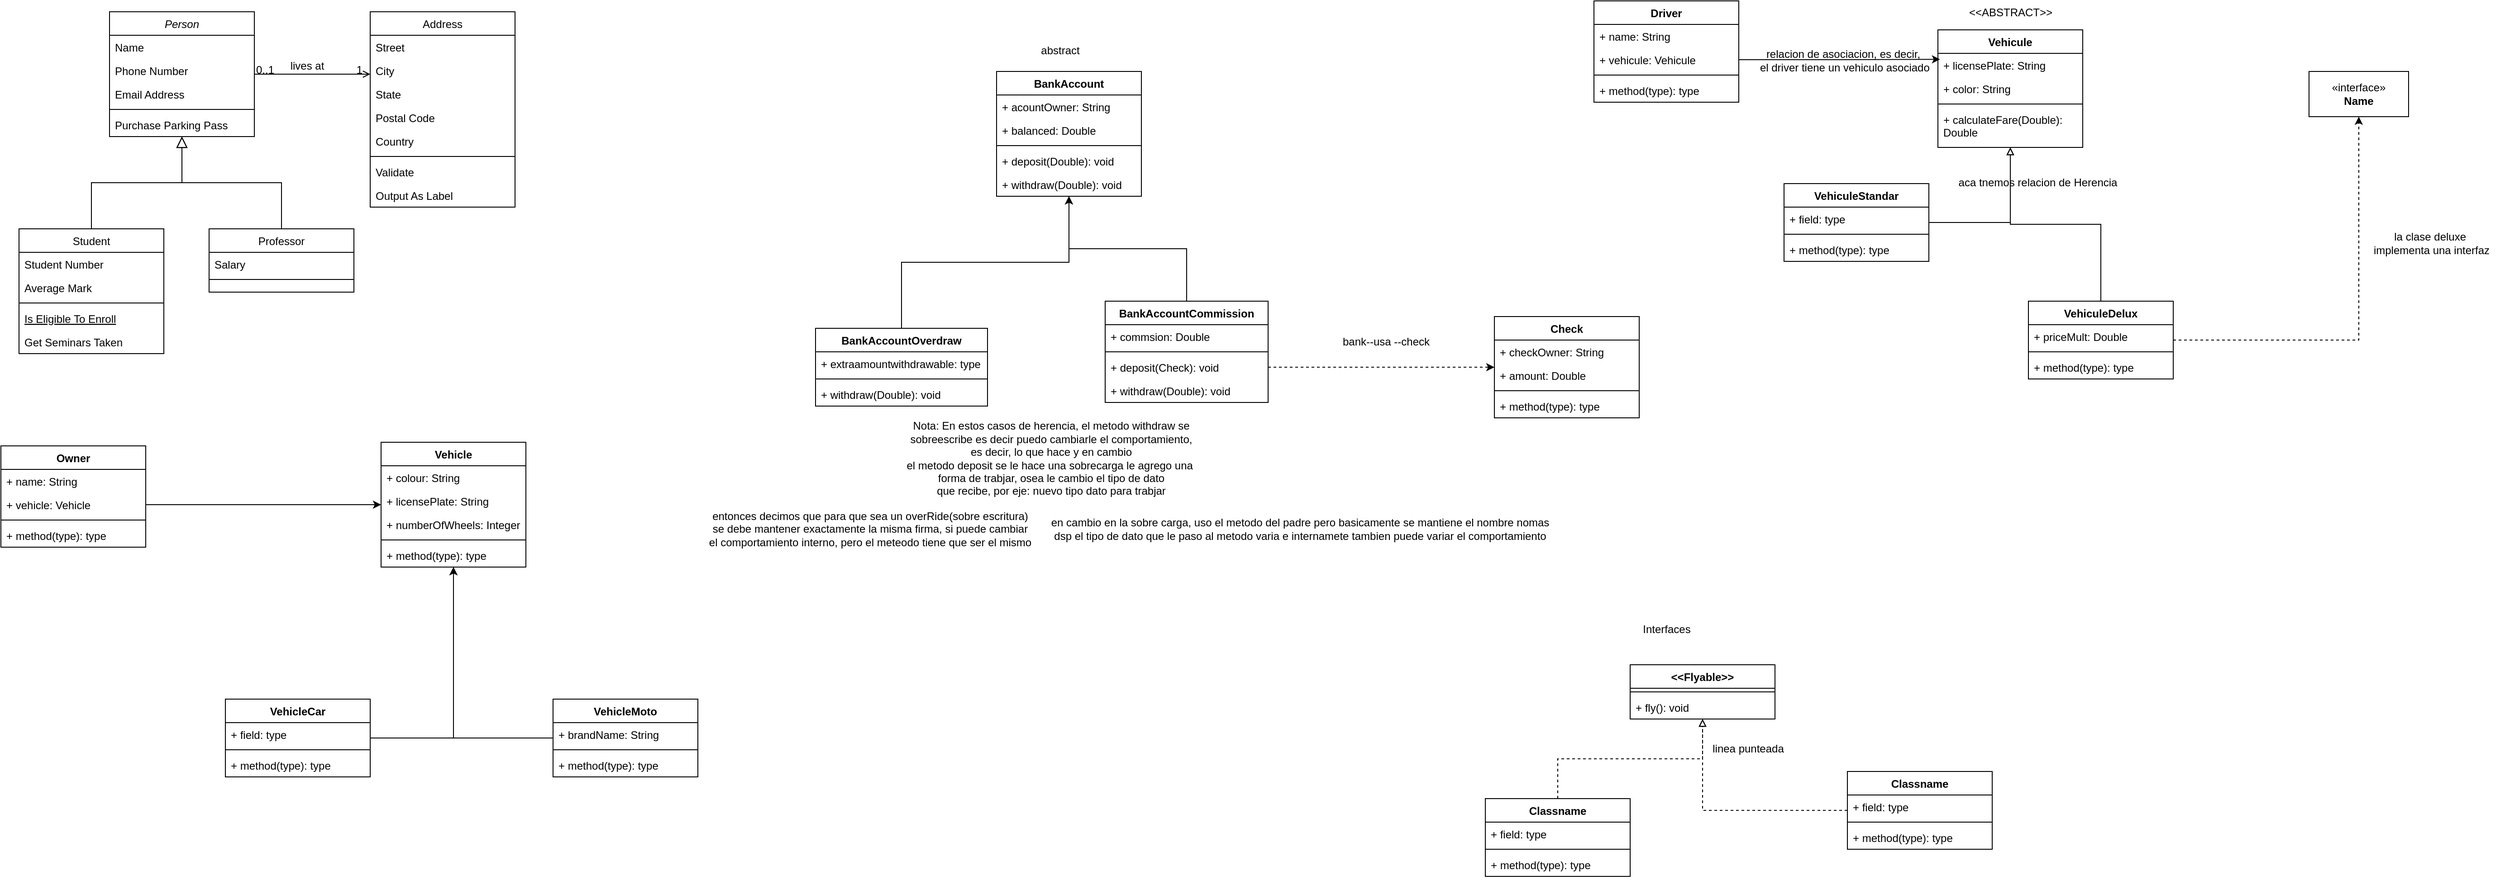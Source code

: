 <mxfile version="25.0.3">
  <diagram id="C5RBs43oDa-KdzZeNtuy" name="Page-1">
    <mxGraphModel dx="1050" dy="557" grid="1" gridSize="10" guides="1" tooltips="1" connect="1" arrows="1" fold="1" page="1" pageScale="1" pageWidth="827" pageHeight="1169" math="0" shadow="0">
      <root>
        <mxCell id="WIyWlLk6GJQsqaUBKTNV-0" />
        <mxCell id="WIyWlLk6GJQsqaUBKTNV-1" parent="WIyWlLk6GJQsqaUBKTNV-0" />
        <mxCell id="zkfFHV4jXpPFQw0GAbJ--0" value="Person" style="swimlane;fontStyle=2;align=center;verticalAlign=top;childLayout=stackLayout;horizontal=1;startSize=26;horizontalStack=0;resizeParent=1;resizeLast=0;collapsible=1;marginBottom=0;rounded=0;shadow=0;strokeWidth=1;" parent="WIyWlLk6GJQsqaUBKTNV-1" vertex="1">
          <mxGeometry x="220" y="120" width="160" height="138" as="geometry">
            <mxRectangle x="230" y="140" width="160" height="26" as="alternateBounds" />
          </mxGeometry>
        </mxCell>
        <mxCell id="zkfFHV4jXpPFQw0GAbJ--1" value="Name" style="text;align=left;verticalAlign=top;spacingLeft=4;spacingRight=4;overflow=hidden;rotatable=0;points=[[0,0.5],[1,0.5]];portConstraint=eastwest;" parent="zkfFHV4jXpPFQw0GAbJ--0" vertex="1">
          <mxGeometry y="26" width="160" height="26" as="geometry" />
        </mxCell>
        <mxCell id="zkfFHV4jXpPFQw0GAbJ--2" value="Phone Number" style="text;align=left;verticalAlign=top;spacingLeft=4;spacingRight=4;overflow=hidden;rotatable=0;points=[[0,0.5],[1,0.5]];portConstraint=eastwest;rounded=0;shadow=0;html=0;" parent="zkfFHV4jXpPFQw0GAbJ--0" vertex="1">
          <mxGeometry y="52" width="160" height="26" as="geometry" />
        </mxCell>
        <mxCell id="zkfFHV4jXpPFQw0GAbJ--3" value="Email Address" style="text;align=left;verticalAlign=top;spacingLeft=4;spacingRight=4;overflow=hidden;rotatable=0;points=[[0,0.5],[1,0.5]];portConstraint=eastwest;rounded=0;shadow=0;html=0;" parent="zkfFHV4jXpPFQw0GAbJ--0" vertex="1">
          <mxGeometry y="78" width="160" height="26" as="geometry" />
        </mxCell>
        <mxCell id="zkfFHV4jXpPFQw0GAbJ--4" value="" style="line;html=1;strokeWidth=1;align=left;verticalAlign=middle;spacingTop=-1;spacingLeft=3;spacingRight=3;rotatable=0;labelPosition=right;points=[];portConstraint=eastwest;" parent="zkfFHV4jXpPFQw0GAbJ--0" vertex="1">
          <mxGeometry y="104" width="160" height="8" as="geometry" />
        </mxCell>
        <mxCell id="zkfFHV4jXpPFQw0GAbJ--5" value="Purchase Parking Pass" style="text;align=left;verticalAlign=top;spacingLeft=4;spacingRight=4;overflow=hidden;rotatable=0;points=[[0,0.5],[1,0.5]];portConstraint=eastwest;" parent="zkfFHV4jXpPFQw0GAbJ--0" vertex="1">
          <mxGeometry y="112" width="160" height="26" as="geometry" />
        </mxCell>
        <mxCell id="zkfFHV4jXpPFQw0GAbJ--6" value="Student" style="swimlane;fontStyle=0;align=center;verticalAlign=top;childLayout=stackLayout;horizontal=1;startSize=26;horizontalStack=0;resizeParent=1;resizeLast=0;collapsible=1;marginBottom=0;rounded=0;shadow=0;strokeWidth=1;" parent="WIyWlLk6GJQsqaUBKTNV-1" vertex="1">
          <mxGeometry x="120" y="360" width="160" height="138" as="geometry">
            <mxRectangle x="130" y="380" width="160" height="26" as="alternateBounds" />
          </mxGeometry>
        </mxCell>
        <mxCell id="zkfFHV4jXpPFQw0GAbJ--7" value="Student Number" style="text;align=left;verticalAlign=top;spacingLeft=4;spacingRight=4;overflow=hidden;rotatable=0;points=[[0,0.5],[1,0.5]];portConstraint=eastwest;" parent="zkfFHV4jXpPFQw0GAbJ--6" vertex="1">
          <mxGeometry y="26" width="160" height="26" as="geometry" />
        </mxCell>
        <mxCell id="zkfFHV4jXpPFQw0GAbJ--8" value="Average Mark" style="text;align=left;verticalAlign=top;spacingLeft=4;spacingRight=4;overflow=hidden;rotatable=0;points=[[0,0.5],[1,0.5]];portConstraint=eastwest;rounded=0;shadow=0;html=0;" parent="zkfFHV4jXpPFQw0GAbJ--6" vertex="1">
          <mxGeometry y="52" width="160" height="26" as="geometry" />
        </mxCell>
        <mxCell id="zkfFHV4jXpPFQw0GAbJ--9" value="" style="line;html=1;strokeWidth=1;align=left;verticalAlign=middle;spacingTop=-1;spacingLeft=3;spacingRight=3;rotatable=0;labelPosition=right;points=[];portConstraint=eastwest;" parent="zkfFHV4jXpPFQw0GAbJ--6" vertex="1">
          <mxGeometry y="78" width="160" height="8" as="geometry" />
        </mxCell>
        <mxCell id="zkfFHV4jXpPFQw0GAbJ--10" value="Is Eligible To Enroll" style="text;align=left;verticalAlign=top;spacingLeft=4;spacingRight=4;overflow=hidden;rotatable=0;points=[[0,0.5],[1,0.5]];portConstraint=eastwest;fontStyle=4" parent="zkfFHV4jXpPFQw0GAbJ--6" vertex="1">
          <mxGeometry y="86" width="160" height="26" as="geometry" />
        </mxCell>
        <mxCell id="zkfFHV4jXpPFQw0GAbJ--11" value="Get Seminars Taken" style="text;align=left;verticalAlign=top;spacingLeft=4;spacingRight=4;overflow=hidden;rotatable=0;points=[[0,0.5],[1,0.5]];portConstraint=eastwest;" parent="zkfFHV4jXpPFQw0GAbJ--6" vertex="1">
          <mxGeometry y="112" width="160" height="26" as="geometry" />
        </mxCell>
        <mxCell id="zkfFHV4jXpPFQw0GAbJ--12" value="" style="endArrow=block;endSize=10;endFill=0;shadow=0;strokeWidth=1;rounded=0;curved=0;edgeStyle=elbowEdgeStyle;elbow=vertical;" parent="WIyWlLk6GJQsqaUBKTNV-1" source="zkfFHV4jXpPFQw0GAbJ--6" target="zkfFHV4jXpPFQw0GAbJ--0" edge="1">
          <mxGeometry width="160" relative="1" as="geometry">
            <mxPoint x="200" y="203" as="sourcePoint" />
            <mxPoint x="200" y="203" as="targetPoint" />
          </mxGeometry>
        </mxCell>
        <mxCell id="zkfFHV4jXpPFQw0GAbJ--13" value="Professor" style="swimlane;fontStyle=0;align=center;verticalAlign=top;childLayout=stackLayout;horizontal=1;startSize=26;horizontalStack=0;resizeParent=1;resizeLast=0;collapsible=1;marginBottom=0;rounded=0;shadow=0;strokeWidth=1;" parent="WIyWlLk6GJQsqaUBKTNV-1" vertex="1">
          <mxGeometry x="330" y="360" width="160" height="70" as="geometry">
            <mxRectangle x="340" y="380" width="170" height="26" as="alternateBounds" />
          </mxGeometry>
        </mxCell>
        <mxCell id="zkfFHV4jXpPFQw0GAbJ--14" value="Salary" style="text;align=left;verticalAlign=top;spacingLeft=4;spacingRight=4;overflow=hidden;rotatable=0;points=[[0,0.5],[1,0.5]];portConstraint=eastwest;" parent="zkfFHV4jXpPFQw0GAbJ--13" vertex="1">
          <mxGeometry y="26" width="160" height="26" as="geometry" />
        </mxCell>
        <mxCell id="zkfFHV4jXpPFQw0GAbJ--15" value="" style="line;html=1;strokeWidth=1;align=left;verticalAlign=middle;spacingTop=-1;spacingLeft=3;spacingRight=3;rotatable=0;labelPosition=right;points=[];portConstraint=eastwest;" parent="zkfFHV4jXpPFQw0GAbJ--13" vertex="1">
          <mxGeometry y="52" width="160" height="8" as="geometry" />
        </mxCell>
        <mxCell id="zkfFHV4jXpPFQw0GAbJ--16" value="" style="endArrow=block;endSize=10;endFill=0;shadow=0;strokeWidth=1;rounded=0;curved=0;edgeStyle=elbowEdgeStyle;elbow=vertical;" parent="WIyWlLk6GJQsqaUBKTNV-1" source="zkfFHV4jXpPFQw0GAbJ--13" target="zkfFHV4jXpPFQw0GAbJ--0" edge="1">
          <mxGeometry width="160" relative="1" as="geometry">
            <mxPoint x="210" y="373" as="sourcePoint" />
            <mxPoint x="310" y="271" as="targetPoint" />
          </mxGeometry>
        </mxCell>
        <mxCell id="zkfFHV4jXpPFQw0GAbJ--17" value="Address" style="swimlane;fontStyle=0;align=center;verticalAlign=top;childLayout=stackLayout;horizontal=1;startSize=26;horizontalStack=0;resizeParent=1;resizeLast=0;collapsible=1;marginBottom=0;rounded=0;shadow=0;strokeWidth=1;" parent="WIyWlLk6GJQsqaUBKTNV-1" vertex="1">
          <mxGeometry x="508" y="120" width="160" height="216" as="geometry">
            <mxRectangle x="550" y="140" width="160" height="26" as="alternateBounds" />
          </mxGeometry>
        </mxCell>
        <mxCell id="zkfFHV4jXpPFQw0GAbJ--18" value="Street" style="text;align=left;verticalAlign=top;spacingLeft=4;spacingRight=4;overflow=hidden;rotatable=0;points=[[0,0.5],[1,0.5]];portConstraint=eastwest;" parent="zkfFHV4jXpPFQw0GAbJ--17" vertex="1">
          <mxGeometry y="26" width="160" height="26" as="geometry" />
        </mxCell>
        <mxCell id="zkfFHV4jXpPFQw0GAbJ--19" value="City" style="text;align=left;verticalAlign=top;spacingLeft=4;spacingRight=4;overflow=hidden;rotatable=0;points=[[0,0.5],[1,0.5]];portConstraint=eastwest;rounded=0;shadow=0;html=0;" parent="zkfFHV4jXpPFQw0GAbJ--17" vertex="1">
          <mxGeometry y="52" width="160" height="26" as="geometry" />
        </mxCell>
        <mxCell id="zkfFHV4jXpPFQw0GAbJ--20" value="State" style="text;align=left;verticalAlign=top;spacingLeft=4;spacingRight=4;overflow=hidden;rotatable=0;points=[[0,0.5],[1,0.5]];portConstraint=eastwest;rounded=0;shadow=0;html=0;" parent="zkfFHV4jXpPFQw0GAbJ--17" vertex="1">
          <mxGeometry y="78" width="160" height="26" as="geometry" />
        </mxCell>
        <mxCell id="zkfFHV4jXpPFQw0GAbJ--21" value="Postal Code" style="text;align=left;verticalAlign=top;spacingLeft=4;spacingRight=4;overflow=hidden;rotatable=0;points=[[0,0.5],[1,0.5]];portConstraint=eastwest;rounded=0;shadow=0;html=0;" parent="zkfFHV4jXpPFQw0GAbJ--17" vertex="1">
          <mxGeometry y="104" width="160" height="26" as="geometry" />
        </mxCell>
        <mxCell id="zkfFHV4jXpPFQw0GAbJ--22" value="Country" style="text;align=left;verticalAlign=top;spacingLeft=4;spacingRight=4;overflow=hidden;rotatable=0;points=[[0,0.5],[1,0.5]];portConstraint=eastwest;rounded=0;shadow=0;html=0;" parent="zkfFHV4jXpPFQw0GAbJ--17" vertex="1">
          <mxGeometry y="130" width="160" height="26" as="geometry" />
        </mxCell>
        <mxCell id="zkfFHV4jXpPFQw0GAbJ--23" value="" style="line;html=1;strokeWidth=1;align=left;verticalAlign=middle;spacingTop=-1;spacingLeft=3;spacingRight=3;rotatable=0;labelPosition=right;points=[];portConstraint=eastwest;" parent="zkfFHV4jXpPFQw0GAbJ--17" vertex="1">
          <mxGeometry y="156" width="160" height="8" as="geometry" />
        </mxCell>
        <mxCell id="zkfFHV4jXpPFQw0GAbJ--24" value="Validate" style="text;align=left;verticalAlign=top;spacingLeft=4;spacingRight=4;overflow=hidden;rotatable=0;points=[[0,0.5],[1,0.5]];portConstraint=eastwest;" parent="zkfFHV4jXpPFQw0GAbJ--17" vertex="1">
          <mxGeometry y="164" width="160" height="26" as="geometry" />
        </mxCell>
        <mxCell id="zkfFHV4jXpPFQw0GAbJ--25" value="Output As Label" style="text;align=left;verticalAlign=top;spacingLeft=4;spacingRight=4;overflow=hidden;rotatable=0;points=[[0,0.5],[1,0.5]];portConstraint=eastwest;" parent="zkfFHV4jXpPFQw0GAbJ--17" vertex="1">
          <mxGeometry y="190" width="160" height="26" as="geometry" />
        </mxCell>
        <mxCell id="zkfFHV4jXpPFQw0GAbJ--26" value="" style="endArrow=open;shadow=0;strokeWidth=1;rounded=0;curved=0;endFill=1;edgeStyle=elbowEdgeStyle;elbow=vertical;" parent="WIyWlLk6GJQsqaUBKTNV-1" source="zkfFHV4jXpPFQw0GAbJ--0" target="zkfFHV4jXpPFQw0GAbJ--17" edge="1">
          <mxGeometry x="0.5" y="41" relative="1" as="geometry">
            <mxPoint x="380" y="192" as="sourcePoint" />
            <mxPoint x="540" y="192" as="targetPoint" />
            <mxPoint x="-40" y="32" as="offset" />
          </mxGeometry>
        </mxCell>
        <mxCell id="zkfFHV4jXpPFQw0GAbJ--27" value="0..1" style="resizable=0;align=left;verticalAlign=bottom;labelBackgroundColor=none;fontSize=12;" parent="zkfFHV4jXpPFQw0GAbJ--26" connectable="0" vertex="1">
          <mxGeometry x="-1" relative="1" as="geometry">
            <mxPoint y="4" as="offset" />
          </mxGeometry>
        </mxCell>
        <mxCell id="zkfFHV4jXpPFQw0GAbJ--28" value="1" style="resizable=0;align=right;verticalAlign=bottom;labelBackgroundColor=none;fontSize=12;" parent="zkfFHV4jXpPFQw0GAbJ--26" connectable="0" vertex="1">
          <mxGeometry x="1" relative="1" as="geometry">
            <mxPoint x="-7" y="4" as="offset" />
          </mxGeometry>
        </mxCell>
        <mxCell id="zkfFHV4jXpPFQw0GAbJ--29" value="lives at" style="text;html=1;resizable=0;points=[];;align=center;verticalAlign=middle;labelBackgroundColor=none;rounded=0;shadow=0;strokeWidth=1;fontSize=12;" parent="zkfFHV4jXpPFQw0GAbJ--26" vertex="1" connectable="0">
          <mxGeometry x="0.5" y="49" relative="1" as="geometry">
            <mxPoint x="-38" y="40" as="offset" />
          </mxGeometry>
        </mxCell>
        <mxCell id="7cN1NMsaRf9nxJrDziLJ-0" value="Owner" style="swimlane;fontStyle=1;align=center;verticalAlign=top;childLayout=stackLayout;horizontal=1;startSize=26;horizontalStack=0;resizeParent=1;resizeParentMax=0;resizeLast=0;collapsible=1;marginBottom=0;whiteSpace=wrap;html=1;" vertex="1" parent="WIyWlLk6GJQsqaUBKTNV-1">
          <mxGeometry x="100" y="600" width="160" height="112" as="geometry" />
        </mxCell>
        <mxCell id="7cN1NMsaRf9nxJrDziLJ-11" value="+ name: String" style="text;strokeColor=none;fillColor=none;align=left;verticalAlign=top;spacingLeft=4;spacingRight=4;overflow=hidden;rotatable=0;points=[[0,0.5],[1,0.5]];portConstraint=eastwest;whiteSpace=wrap;html=1;" vertex="1" parent="7cN1NMsaRf9nxJrDziLJ-0">
          <mxGeometry y="26" width="160" height="26" as="geometry" />
        </mxCell>
        <mxCell id="7cN1NMsaRf9nxJrDziLJ-1" value="+ vehicle: Vehicle" style="text;strokeColor=none;fillColor=none;align=left;verticalAlign=top;spacingLeft=4;spacingRight=4;overflow=hidden;rotatable=0;points=[[0,0.5],[1,0.5]];portConstraint=eastwest;whiteSpace=wrap;html=1;" vertex="1" parent="7cN1NMsaRf9nxJrDziLJ-0">
          <mxGeometry y="52" width="160" height="26" as="geometry" />
        </mxCell>
        <mxCell id="7cN1NMsaRf9nxJrDziLJ-2" value="" style="line;strokeWidth=1;fillColor=none;align=left;verticalAlign=middle;spacingTop=-1;spacingLeft=3;spacingRight=3;rotatable=0;labelPosition=right;points=[];portConstraint=eastwest;strokeColor=inherit;" vertex="1" parent="7cN1NMsaRf9nxJrDziLJ-0">
          <mxGeometry y="78" width="160" height="8" as="geometry" />
        </mxCell>
        <mxCell id="7cN1NMsaRf9nxJrDziLJ-3" value="+ method(type): type" style="text;strokeColor=none;fillColor=none;align=left;verticalAlign=top;spacingLeft=4;spacingRight=4;overflow=hidden;rotatable=0;points=[[0,0.5],[1,0.5]];portConstraint=eastwest;whiteSpace=wrap;html=1;" vertex="1" parent="7cN1NMsaRf9nxJrDziLJ-0">
          <mxGeometry y="86" width="160" height="26" as="geometry" />
        </mxCell>
        <mxCell id="7cN1NMsaRf9nxJrDziLJ-4" value="Vehicle" style="swimlane;fontStyle=1;align=center;verticalAlign=top;childLayout=stackLayout;horizontal=1;startSize=26;horizontalStack=0;resizeParent=1;resizeParentMax=0;resizeLast=0;collapsible=1;marginBottom=0;whiteSpace=wrap;html=1;" vertex="1" parent="WIyWlLk6GJQsqaUBKTNV-1">
          <mxGeometry x="520" y="596" width="160" height="138" as="geometry" />
        </mxCell>
        <mxCell id="7cN1NMsaRf9nxJrDziLJ-5" value="+ colour: String" style="text;strokeColor=none;fillColor=none;align=left;verticalAlign=top;spacingLeft=4;spacingRight=4;overflow=hidden;rotatable=0;points=[[0,0.5],[1,0.5]];portConstraint=eastwest;whiteSpace=wrap;html=1;" vertex="1" parent="7cN1NMsaRf9nxJrDziLJ-4">
          <mxGeometry y="26" width="160" height="26" as="geometry" />
        </mxCell>
        <mxCell id="7cN1NMsaRf9nxJrDziLJ-8" value="+ licensePlate: String" style="text;strokeColor=none;fillColor=none;align=left;verticalAlign=top;spacingLeft=4;spacingRight=4;overflow=hidden;rotatable=0;points=[[0,0.5],[1,0.5]];portConstraint=eastwest;whiteSpace=wrap;html=1;" vertex="1" parent="7cN1NMsaRf9nxJrDziLJ-4">
          <mxGeometry y="52" width="160" height="26" as="geometry" />
        </mxCell>
        <mxCell id="7cN1NMsaRf9nxJrDziLJ-9" value="+ numberOfWheels: Integer" style="text;strokeColor=none;fillColor=none;align=left;verticalAlign=top;spacingLeft=4;spacingRight=4;overflow=hidden;rotatable=0;points=[[0,0.5],[1,0.5]];portConstraint=eastwest;whiteSpace=wrap;html=1;" vertex="1" parent="7cN1NMsaRf9nxJrDziLJ-4">
          <mxGeometry y="78" width="160" height="26" as="geometry" />
        </mxCell>
        <mxCell id="7cN1NMsaRf9nxJrDziLJ-6" value="" style="line;strokeWidth=1;fillColor=none;align=left;verticalAlign=middle;spacingTop=-1;spacingLeft=3;spacingRight=3;rotatable=0;labelPosition=right;points=[];portConstraint=eastwest;strokeColor=inherit;" vertex="1" parent="7cN1NMsaRf9nxJrDziLJ-4">
          <mxGeometry y="104" width="160" height="8" as="geometry" />
        </mxCell>
        <mxCell id="7cN1NMsaRf9nxJrDziLJ-7" value="+ method(type): type" style="text;strokeColor=none;fillColor=none;align=left;verticalAlign=top;spacingLeft=4;spacingRight=4;overflow=hidden;rotatable=0;points=[[0,0.5],[1,0.5]];portConstraint=eastwest;whiteSpace=wrap;html=1;" vertex="1" parent="7cN1NMsaRf9nxJrDziLJ-4">
          <mxGeometry y="112" width="160" height="26" as="geometry" />
        </mxCell>
        <mxCell id="7cN1NMsaRf9nxJrDziLJ-10" style="edgeStyle=orthogonalEdgeStyle;rounded=0;orthogonalLoop=1;jettySize=auto;html=1;" edge="1" parent="WIyWlLk6GJQsqaUBKTNV-1" source="7cN1NMsaRf9nxJrDziLJ-1" target="7cN1NMsaRf9nxJrDziLJ-4">
          <mxGeometry relative="1" as="geometry" />
        </mxCell>
        <mxCell id="7cN1NMsaRf9nxJrDziLJ-20" style="edgeStyle=orthogonalEdgeStyle;rounded=0;orthogonalLoop=1;jettySize=auto;html=1;" edge="1" parent="WIyWlLk6GJQsqaUBKTNV-1" source="7cN1NMsaRf9nxJrDziLJ-12" target="7cN1NMsaRf9nxJrDziLJ-4">
          <mxGeometry relative="1" as="geometry" />
        </mxCell>
        <mxCell id="7cN1NMsaRf9nxJrDziLJ-12" value="VehicleCar" style="swimlane;fontStyle=1;align=center;verticalAlign=top;childLayout=stackLayout;horizontal=1;startSize=26;horizontalStack=0;resizeParent=1;resizeParentMax=0;resizeLast=0;collapsible=1;marginBottom=0;whiteSpace=wrap;html=1;" vertex="1" parent="WIyWlLk6GJQsqaUBKTNV-1">
          <mxGeometry x="348" y="880" width="160" height="86" as="geometry" />
        </mxCell>
        <mxCell id="7cN1NMsaRf9nxJrDziLJ-13" value="+ field: type" style="text;strokeColor=none;fillColor=none;align=left;verticalAlign=top;spacingLeft=4;spacingRight=4;overflow=hidden;rotatable=0;points=[[0,0.5],[1,0.5]];portConstraint=eastwest;whiteSpace=wrap;html=1;" vertex="1" parent="7cN1NMsaRf9nxJrDziLJ-12">
          <mxGeometry y="26" width="160" height="26" as="geometry" />
        </mxCell>
        <mxCell id="7cN1NMsaRf9nxJrDziLJ-14" value="" style="line;strokeWidth=1;fillColor=none;align=left;verticalAlign=middle;spacingTop=-1;spacingLeft=3;spacingRight=3;rotatable=0;labelPosition=right;points=[];portConstraint=eastwest;strokeColor=inherit;" vertex="1" parent="7cN1NMsaRf9nxJrDziLJ-12">
          <mxGeometry y="52" width="160" height="8" as="geometry" />
        </mxCell>
        <mxCell id="7cN1NMsaRf9nxJrDziLJ-15" value="+ method(type): type" style="text;strokeColor=none;fillColor=none;align=left;verticalAlign=top;spacingLeft=4;spacingRight=4;overflow=hidden;rotatable=0;points=[[0,0.5],[1,0.5]];portConstraint=eastwest;whiteSpace=wrap;html=1;" vertex="1" parent="7cN1NMsaRf9nxJrDziLJ-12">
          <mxGeometry y="60" width="160" height="26" as="geometry" />
        </mxCell>
        <mxCell id="7cN1NMsaRf9nxJrDziLJ-22" style="edgeStyle=orthogonalEdgeStyle;rounded=0;orthogonalLoop=1;jettySize=auto;html=1;" edge="1" parent="WIyWlLk6GJQsqaUBKTNV-1" source="7cN1NMsaRf9nxJrDziLJ-16" target="7cN1NMsaRf9nxJrDziLJ-4">
          <mxGeometry relative="1" as="geometry" />
        </mxCell>
        <mxCell id="7cN1NMsaRf9nxJrDziLJ-16" value="VehicleMoto" style="swimlane;fontStyle=1;align=center;verticalAlign=top;childLayout=stackLayout;horizontal=1;startSize=26;horizontalStack=0;resizeParent=1;resizeParentMax=0;resizeLast=0;collapsible=1;marginBottom=0;whiteSpace=wrap;html=1;" vertex="1" parent="WIyWlLk6GJQsqaUBKTNV-1">
          <mxGeometry x="710" y="880" width="160" height="86" as="geometry" />
        </mxCell>
        <mxCell id="7cN1NMsaRf9nxJrDziLJ-17" value="+ brandName: String" style="text;strokeColor=none;fillColor=none;align=left;verticalAlign=top;spacingLeft=4;spacingRight=4;overflow=hidden;rotatable=0;points=[[0,0.5],[1,0.5]];portConstraint=eastwest;whiteSpace=wrap;html=1;" vertex="1" parent="7cN1NMsaRf9nxJrDziLJ-16">
          <mxGeometry y="26" width="160" height="26" as="geometry" />
        </mxCell>
        <mxCell id="7cN1NMsaRf9nxJrDziLJ-18" value="" style="line;strokeWidth=1;fillColor=none;align=left;verticalAlign=middle;spacingTop=-1;spacingLeft=3;spacingRight=3;rotatable=0;labelPosition=right;points=[];portConstraint=eastwest;strokeColor=inherit;" vertex="1" parent="7cN1NMsaRf9nxJrDziLJ-16">
          <mxGeometry y="52" width="160" height="8" as="geometry" />
        </mxCell>
        <mxCell id="7cN1NMsaRf9nxJrDziLJ-19" value="+ method(type): type" style="text;strokeColor=none;fillColor=none;align=left;verticalAlign=top;spacingLeft=4;spacingRight=4;overflow=hidden;rotatable=0;points=[[0,0.5],[1,0.5]];portConstraint=eastwest;whiteSpace=wrap;html=1;" vertex="1" parent="7cN1NMsaRf9nxJrDziLJ-16">
          <mxGeometry y="60" width="160" height="26" as="geometry" />
        </mxCell>
        <mxCell id="7cN1NMsaRf9nxJrDziLJ-35" value="BankAccount" style="swimlane;fontStyle=1;align=center;verticalAlign=top;childLayout=stackLayout;horizontal=1;startSize=26;horizontalStack=0;resizeParent=1;resizeParentMax=0;resizeLast=0;collapsible=1;marginBottom=0;whiteSpace=wrap;html=1;" vertex="1" parent="WIyWlLk6GJQsqaUBKTNV-1">
          <mxGeometry x="1200" y="186" width="160" height="138" as="geometry" />
        </mxCell>
        <mxCell id="7cN1NMsaRf9nxJrDziLJ-36" value="+ acountOwner: String" style="text;strokeColor=none;fillColor=none;align=left;verticalAlign=top;spacingLeft=4;spacingRight=4;overflow=hidden;rotatable=0;points=[[0,0.5],[1,0.5]];portConstraint=eastwest;whiteSpace=wrap;html=1;" vertex="1" parent="7cN1NMsaRf9nxJrDziLJ-35">
          <mxGeometry y="26" width="160" height="26" as="geometry" />
        </mxCell>
        <mxCell id="7cN1NMsaRf9nxJrDziLJ-51" value="+ balanced: Double" style="text;strokeColor=none;fillColor=none;align=left;verticalAlign=top;spacingLeft=4;spacingRight=4;overflow=hidden;rotatable=0;points=[[0,0.5],[1,0.5]];portConstraint=eastwest;whiteSpace=wrap;html=1;" vertex="1" parent="7cN1NMsaRf9nxJrDziLJ-35">
          <mxGeometry y="52" width="160" height="26" as="geometry" />
        </mxCell>
        <mxCell id="7cN1NMsaRf9nxJrDziLJ-37" value="" style="line;strokeWidth=1;fillColor=none;align=left;verticalAlign=middle;spacingTop=-1;spacingLeft=3;spacingRight=3;rotatable=0;labelPosition=right;points=[];portConstraint=eastwest;strokeColor=inherit;" vertex="1" parent="7cN1NMsaRf9nxJrDziLJ-35">
          <mxGeometry y="78" width="160" height="8" as="geometry" />
        </mxCell>
        <mxCell id="7cN1NMsaRf9nxJrDziLJ-38" value="+ deposit(Double): void" style="text;strokeColor=none;fillColor=none;align=left;verticalAlign=top;spacingLeft=4;spacingRight=4;overflow=hidden;rotatable=0;points=[[0,0.5],[1,0.5]];portConstraint=eastwest;whiteSpace=wrap;html=1;" vertex="1" parent="7cN1NMsaRf9nxJrDziLJ-35">
          <mxGeometry y="86" width="160" height="26" as="geometry" />
        </mxCell>
        <mxCell id="7cN1NMsaRf9nxJrDziLJ-52" value="+ withdraw(Double): void" style="text;strokeColor=none;fillColor=none;align=left;verticalAlign=top;spacingLeft=4;spacingRight=4;overflow=hidden;rotatable=0;points=[[0,0.5],[1,0.5]];portConstraint=eastwest;whiteSpace=wrap;html=1;" vertex="1" parent="7cN1NMsaRf9nxJrDziLJ-35">
          <mxGeometry y="112" width="160" height="26" as="geometry" />
        </mxCell>
        <mxCell id="7cN1NMsaRf9nxJrDziLJ-55" style="edgeStyle=orthogonalEdgeStyle;rounded=0;orthogonalLoop=1;jettySize=auto;html=1;exitX=0.5;exitY=0;exitDx=0;exitDy=0;" edge="1" parent="WIyWlLk6GJQsqaUBKTNV-1" source="7cN1NMsaRf9nxJrDziLJ-39" target="7cN1NMsaRf9nxJrDziLJ-35">
          <mxGeometry relative="1" as="geometry" />
        </mxCell>
        <mxCell id="7cN1NMsaRf9nxJrDziLJ-39" value="BankAccountOverdraw" style="swimlane;fontStyle=1;align=center;verticalAlign=top;childLayout=stackLayout;horizontal=1;startSize=26;horizontalStack=0;resizeParent=1;resizeParentMax=0;resizeLast=0;collapsible=1;marginBottom=0;whiteSpace=wrap;html=1;" vertex="1" parent="WIyWlLk6GJQsqaUBKTNV-1">
          <mxGeometry x="1000" y="470" width="190" height="86" as="geometry" />
        </mxCell>
        <mxCell id="7cN1NMsaRf9nxJrDziLJ-40" value="+ extraamountwithdrawable: type" style="text;strokeColor=none;fillColor=none;align=left;verticalAlign=top;spacingLeft=4;spacingRight=4;overflow=hidden;rotatable=0;points=[[0,0.5],[1,0.5]];portConstraint=eastwest;whiteSpace=wrap;html=1;" vertex="1" parent="7cN1NMsaRf9nxJrDziLJ-39">
          <mxGeometry y="26" width="190" height="26" as="geometry" />
        </mxCell>
        <mxCell id="7cN1NMsaRf9nxJrDziLJ-41" value="" style="line;strokeWidth=1;fillColor=none;align=left;verticalAlign=middle;spacingTop=-1;spacingLeft=3;spacingRight=3;rotatable=0;labelPosition=right;points=[];portConstraint=eastwest;strokeColor=inherit;" vertex="1" parent="7cN1NMsaRf9nxJrDziLJ-39">
          <mxGeometry y="52" width="190" height="8" as="geometry" />
        </mxCell>
        <mxCell id="7cN1NMsaRf9nxJrDziLJ-42" value="+ withdraw(Double): void" style="text;strokeColor=none;fillColor=none;align=left;verticalAlign=top;spacingLeft=4;spacingRight=4;overflow=hidden;rotatable=0;points=[[0,0.5],[1,0.5]];portConstraint=eastwest;whiteSpace=wrap;html=1;" vertex="1" parent="7cN1NMsaRf9nxJrDziLJ-39">
          <mxGeometry y="60" width="190" height="26" as="geometry" />
        </mxCell>
        <mxCell id="7cN1NMsaRf9nxJrDziLJ-56" style="edgeStyle=orthogonalEdgeStyle;rounded=0;orthogonalLoop=1;jettySize=auto;html=1;" edge="1" parent="WIyWlLk6GJQsqaUBKTNV-1" source="7cN1NMsaRf9nxJrDziLJ-43" target="7cN1NMsaRf9nxJrDziLJ-35">
          <mxGeometry relative="1" as="geometry" />
        </mxCell>
        <mxCell id="7cN1NMsaRf9nxJrDziLJ-43" value="BankAccountCommission" style="swimlane;fontStyle=1;align=center;verticalAlign=top;childLayout=stackLayout;horizontal=1;startSize=26;horizontalStack=0;resizeParent=1;resizeParentMax=0;resizeLast=0;collapsible=1;marginBottom=0;whiteSpace=wrap;html=1;" vertex="1" parent="WIyWlLk6GJQsqaUBKTNV-1">
          <mxGeometry x="1320" y="440" width="180" height="112" as="geometry" />
        </mxCell>
        <mxCell id="7cN1NMsaRf9nxJrDziLJ-44" value="+ commsion: Double" style="text;strokeColor=none;fillColor=none;align=left;verticalAlign=top;spacingLeft=4;spacingRight=4;overflow=hidden;rotatable=0;points=[[0,0.5],[1,0.5]];portConstraint=eastwest;whiteSpace=wrap;html=1;" vertex="1" parent="7cN1NMsaRf9nxJrDziLJ-43">
          <mxGeometry y="26" width="180" height="26" as="geometry" />
        </mxCell>
        <mxCell id="7cN1NMsaRf9nxJrDziLJ-45" value="" style="line;strokeWidth=1;fillColor=none;align=left;verticalAlign=middle;spacingTop=-1;spacingLeft=3;spacingRight=3;rotatable=0;labelPosition=right;points=[];portConstraint=eastwest;strokeColor=inherit;" vertex="1" parent="7cN1NMsaRf9nxJrDziLJ-43">
          <mxGeometry y="52" width="180" height="8" as="geometry" />
        </mxCell>
        <mxCell id="7cN1NMsaRf9nxJrDziLJ-46" value="+ deposit(Check): void" style="text;strokeColor=none;fillColor=none;align=left;verticalAlign=top;spacingLeft=4;spacingRight=4;overflow=hidden;rotatable=0;points=[[0,0.5],[1,0.5]];portConstraint=eastwest;whiteSpace=wrap;html=1;" vertex="1" parent="7cN1NMsaRf9nxJrDziLJ-43">
          <mxGeometry y="60" width="180" height="26" as="geometry" />
        </mxCell>
        <mxCell id="7cN1NMsaRf9nxJrDziLJ-53" value="+ withdraw(Double): void" style="text;strokeColor=none;fillColor=none;align=left;verticalAlign=top;spacingLeft=4;spacingRight=4;overflow=hidden;rotatable=0;points=[[0,0.5],[1,0.5]];portConstraint=eastwest;whiteSpace=wrap;html=1;" vertex="1" parent="7cN1NMsaRf9nxJrDziLJ-43">
          <mxGeometry y="86" width="180" height="26" as="geometry" />
        </mxCell>
        <mxCell id="7cN1NMsaRf9nxJrDziLJ-47" value="Check" style="swimlane;fontStyle=1;align=center;verticalAlign=top;childLayout=stackLayout;horizontal=1;startSize=26;horizontalStack=0;resizeParent=1;resizeParentMax=0;resizeLast=0;collapsible=1;marginBottom=0;whiteSpace=wrap;html=1;" vertex="1" parent="WIyWlLk6GJQsqaUBKTNV-1">
          <mxGeometry x="1750" y="457" width="160" height="112" as="geometry" />
        </mxCell>
        <mxCell id="7cN1NMsaRf9nxJrDziLJ-48" value="+ checkOwner: String" style="text;strokeColor=none;fillColor=none;align=left;verticalAlign=top;spacingLeft=4;spacingRight=4;overflow=hidden;rotatable=0;points=[[0,0.5],[1,0.5]];portConstraint=eastwest;whiteSpace=wrap;html=1;" vertex="1" parent="7cN1NMsaRf9nxJrDziLJ-47">
          <mxGeometry y="26" width="160" height="26" as="geometry" />
        </mxCell>
        <mxCell id="7cN1NMsaRf9nxJrDziLJ-54" value="+ amount: Double" style="text;strokeColor=none;fillColor=none;align=left;verticalAlign=top;spacingLeft=4;spacingRight=4;overflow=hidden;rotatable=0;points=[[0,0.5],[1,0.5]];portConstraint=eastwest;whiteSpace=wrap;html=1;" vertex="1" parent="7cN1NMsaRf9nxJrDziLJ-47">
          <mxGeometry y="52" width="160" height="26" as="geometry" />
        </mxCell>
        <mxCell id="7cN1NMsaRf9nxJrDziLJ-49" value="" style="line;strokeWidth=1;fillColor=none;align=left;verticalAlign=middle;spacingTop=-1;spacingLeft=3;spacingRight=3;rotatable=0;labelPosition=right;points=[];portConstraint=eastwest;strokeColor=inherit;" vertex="1" parent="7cN1NMsaRf9nxJrDziLJ-47">
          <mxGeometry y="78" width="160" height="8" as="geometry" />
        </mxCell>
        <mxCell id="7cN1NMsaRf9nxJrDziLJ-50" value="+ method(type): type" style="text;strokeColor=none;fillColor=none;align=left;verticalAlign=top;spacingLeft=4;spacingRight=4;overflow=hidden;rotatable=0;points=[[0,0.5],[1,0.5]];portConstraint=eastwest;whiteSpace=wrap;html=1;" vertex="1" parent="7cN1NMsaRf9nxJrDziLJ-47">
          <mxGeometry y="86" width="160" height="26" as="geometry" />
        </mxCell>
        <mxCell id="7cN1NMsaRf9nxJrDziLJ-57" style="edgeStyle=orthogonalEdgeStyle;rounded=0;orthogonalLoop=1;jettySize=auto;html=1;exitX=1;exitY=0.5;exitDx=0;exitDy=0;dashed=1;" edge="1" parent="WIyWlLk6GJQsqaUBKTNV-1" source="7cN1NMsaRf9nxJrDziLJ-46" target="7cN1NMsaRf9nxJrDziLJ-47">
          <mxGeometry relative="1" as="geometry" />
        </mxCell>
        <mxCell id="7cN1NMsaRf9nxJrDziLJ-58" value="bank--usa --check" style="text;html=1;align=center;verticalAlign=middle;resizable=0;points=[];autosize=1;strokeColor=none;fillColor=none;" vertex="1" parent="WIyWlLk6GJQsqaUBKTNV-1">
          <mxGeometry x="1570" y="470" width="120" height="30" as="geometry" />
        </mxCell>
        <mxCell id="7cN1NMsaRf9nxJrDziLJ-59" value="abstract" style="text;html=1;align=center;verticalAlign=middle;resizable=0;points=[];autosize=1;strokeColor=none;fillColor=none;" vertex="1" parent="WIyWlLk6GJQsqaUBKTNV-1">
          <mxGeometry x="1235" y="148" width="70" height="30" as="geometry" />
        </mxCell>
        <mxCell id="7cN1NMsaRf9nxJrDziLJ-60" value="Nota: En estos casos de herencia, el metodo withdraw se&lt;div&gt;sobreescribe es decir puedo cambiarle el comportamiento,&lt;/div&gt;&lt;div&gt;&amp;nbsp;es decir, lo que hace&amp;nbsp;&lt;span style=&quot;background-color: initial;&quot;&gt;y en cambio&amp;nbsp;&lt;/span&gt;&lt;/div&gt;&lt;div&gt;&lt;span style=&quot;background-color: initial;&quot;&gt;el metodo deposit&amp;nbsp;&lt;/span&gt;&lt;span style=&quot;background-color: initial;&quot;&gt;se le hace una&amp;nbsp;&lt;/span&gt;&lt;span style=&quot;background-color: initial;&quot;&gt;sobrecarga le agrego una&amp;nbsp;&lt;/span&gt;&lt;/div&gt;&lt;div&gt;&lt;span style=&quot;background-color: initial;&quot;&gt;forma de trabjar, osea le cambio el tipo de dato&lt;/span&gt;&lt;/div&gt;&lt;div&gt;&lt;span style=&quot;background-color: initial;&quot;&gt;que recibe, por eje:&lt;/span&gt;&lt;span style=&quot;background-color: initial;&quot;&gt;&amp;nbsp;nuevo tipo dato para trabjar&lt;/span&gt;&lt;/div&gt;" style="text;html=1;align=center;verticalAlign=middle;resizable=0;points=[];autosize=1;strokeColor=none;fillColor=none;" vertex="1" parent="WIyWlLk6GJQsqaUBKTNV-1">
          <mxGeometry x="1090" y="564" width="340" height="100" as="geometry" />
        </mxCell>
        <mxCell id="7cN1NMsaRf9nxJrDziLJ-61" value="entonces decimos que para que sea un overRide(sobre escritura)&lt;div&gt;se debe mantener exactamente la misma firma, si puede cambiar&lt;/div&gt;&lt;div&gt;el comportamiento interno, pero el meteodo tiene que ser el mismo&lt;/div&gt;&lt;div&gt;&lt;br&gt;&lt;/div&gt;" style="text;html=1;align=center;verticalAlign=middle;resizable=0;points=[];autosize=1;strokeColor=none;fillColor=none;" vertex="1" parent="WIyWlLk6GJQsqaUBKTNV-1">
          <mxGeometry x="870" y="664" width="380" height="70" as="geometry" />
        </mxCell>
        <mxCell id="7cN1NMsaRf9nxJrDziLJ-62" value="en cambio en la sobre carga, uso el metodo del padre pero basicamente se mantiene el nombre nomas&lt;div&gt;dsp el tipo de dato que le paso al metodo varia e internamete tambien puede variar el comportamiento&lt;/div&gt;" style="text;html=1;align=center;verticalAlign=middle;resizable=0;points=[];autosize=1;strokeColor=none;fillColor=none;" vertex="1" parent="WIyWlLk6GJQsqaUBKTNV-1">
          <mxGeometry x="1250" y="672" width="570" height="40" as="geometry" />
        </mxCell>
        <mxCell id="7cN1NMsaRf9nxJrDziLJ-63" value="Interfaces" style="text;html=1;align=center;verticalAlign=middle;resizable=0;points=[];autosize=1;strokeColor=none;fillColor=none;" vertex="1" parent="WIyWlLk6GJQsqaUBKTNV-1">
          <mxGeometry x="1900" y="788" width="80" height="30" as="geometry" />
        </mxCell>
        <mxCell id="7cN1NMsaRf9nxJrDziLJ-64" value="&amp;lt;&amp;lt;Flyable&amp;gt;&amp;gt;" style="swimlane;fontStyle=1;align=center;verticalAlign=top;childLayout=stackLayout;horizontal=1;startSize=26;horizontalStack=0;resizeParent=1;resizeParentMax=0;resizeLast=0;collapsible=1;marginBottom=0;whiteSpace=wrap;html=1;" vertex="1" parent="WIyWlLk6GJQsqaUBKTNV-1">
          <mxGeometry x="1900" y="842" width="160" height="60" as="geometry" />
        </mxCell>
        <mxCell id="7cN1NMsaRf9nxJrDziLJ-66" value="" style="line;strokeWidth=1;fillColor=none;align=left;verticalAlign=middle;spacingTop=-1;spacingLeft=3;spacingRight=3;rotatable=0;labelPosition=right;points=[];portConstraint=eastwest;strokeColor=inherit;" vertex="1" parent="7cN1NMsaRf9nxJrDziLJ-64">
          <mxGeometry y="26" width="160" height="8" as="geometry" />
        </mxCell>
        <mxCell id="7cN1NMsaRf9nxJrDziLJ-67" value="+ fly(): void" style="text;strokeColor=none;fillColor=none;align=left;verticalAlign=top;spacingLeft=4;spacingRight=4;overflow=hidden;rotatable=0;points=[[0,0.5],[1,0.5]];portConstraint=eastwest;whiteSpace=wrap;html=1;" vertex="1" parent="7cN1NMsaRf9nxJrDziLJ-64">
          <mxGeometry y="34" width="160" height="26" as="geometry" />
        </mxCell>
        <mxCell id="7cN1NMsaRf9nxJrDziLJ-76" style="edgeStyle=orthogonalEdgeStyle;rounded=0;orthogonalLoop=1;jettySize=auto;html=1;dashed=1;endArrow=block;endFill=0;" edge="1" parent="WIyWlLk6GJQsqaUBKTNV-1" source="7cN1NMsaRf9nxJrDziLJ-68" target="7cN1NMsaRf9nxJrDziLJ-64">
          <mxGeometry relative="1" as="geometry" />
        </mxCell>
        <mxCell id="7cN1NMsaRf9nxJrDziLJ-68" value="Classname" style="swimlane;fontStyle=1;align=center;verticalAlign=top;childLayout=stackLayout;horizontal=1;startSize=26;horizontalStack=0;resizeParent=1;resizeParentMax=0;resizeLast=0;collapsible=1;marginBottom=0;whiteSpace=wrap;html=1;" vertex="1" parent="WIyWlLk6GJQsqaUBKTNV-1">
          <mxGeometry x="1740" y="990" width="160" height="86" as="geometry" />
        </mxCell>
        <mxCell id="7cN1NMsaRf9nxJrDziLJ-69" value="+ field: type" style="text;strokeColor=none;fillColor=none;align=left;verticalAlign=top;spacingLeft=4;spacingRight=4;overflow=hidden;rotatable=0;points=[[0,0.5],[1,0.5]];portConstraint=eastwest;whiteSpace=wrap;html=1;" vertex="1" parent="7cN1NMsaRf9nxJrDziLJ-68">
          <mxGeometry y="26" width="160" height="26" as="geometry" />
        </mxCell>
        <mxCell id="7cN1NMsaRf9nxJrDziLJ-70" value="" style="line;strokeWidth=1;fillColor=none;align=left;verticalAlign=middle;spacingTop=-1;spacingLeft=3;spacingRight=3;rotatable=0;labelPosition=right;points=[];portConstraint=eastwest;strokeColor=inherit;" vertex="1" parent="7cN1NMsaRf9nxJrDziLJ-68">
          <mxGeometry y="52" width="160" height="8" as="geometry" />
        </mxCell>
        <mxCell id="7cN1NMsaRf9nxJrDziLJ-71" value="+ method(type): type" style="text;strokeColor=none;fillColor=none;align=left;verticalAlign=top;spacingLeft=4;spacingRight=4;overflow=hidden;rotatable=0;points=[[0,0.5],[1,0.5]];portConstraint=eastwest;whiteSpace=wrap;html=1;" vertex="1" parent="7cN1NMsaRf9nxJrDziLJ-68">
          <mxGeometry y="60" width="160" height="26" as="geometry" />
        </mxCell>
        <mxCell id="7cN1NMsaRf9nxJrDziLJ-77" style="edgeStyle=orthogonalEdgeStyle;rounded=0;orthogonalLoop=1;jettySize=auto;html=1;dashed=1;endArrow=block;endFill=0;" edge="1" parent="WIyWlLk6GJQsqaUBKTNV-1" source="7cN1NMsaRf9nxJrDziLJ-72" target="7cN1NMsaRf9nxJrDziLJ-64">
          <mxGeometry relative="1" as="geometry" />
        </mxCell>
        <mxCell id="7cN1NMsaRf9nxJrDziLJ-72" value="Classname" style="swimlane;fontStyle=1;align=center;verticalAlign=top;childLayout=stackLayout;horizontal=1;startSize=26;horizontalStack=0;resizeParent=1;resizeParentMax=0;resizeLast=0;collapsible=1;marginBottom=0;whiteSpace=wrap;html=1;" vertex="1" parent="WIyWlLk6GJQsqaUBKTNV-1">
          <mxGeometry x="2140" y="960" width="160" height="86" as="geometry" />
        </mxCell>
        <mxCell id="7cN1NMsaRf9nxJrDziLJ-73" value="+ field: type" style="text;strokeColor=none;fillColor=none;align=left;verticalAlign=top;spacingLeft=4;spacingRight=4;overflow=hidden;rotatable=0;points=[[0,0.5],[1,0.5]];portConstraint=eastwest;whiteSpace=wrap;html=1;" vertex="1" parent="7cN1NMsaRf9nxJrDziLJ-72">
          <mxGeometry y="26" width="160" height="26" as="geometry" />
        </mxCell>
        <mxCell id="7cN1NMsaRf9nxJrDziLJ-74" value="" style="line;strokeWidth=1;fillColor=none;align=left;verticalAlign=middle;spacingTop=-1;spacingLeft=3;spacingRight=3;rotatable=0;labelPosition=right;points=[];portConstraint=eastwest;strokeColor=inherit;" vertex="1" parent="7cN1NMsaRf9nxJrDziLJ-72">
          <mxGeometry y="52" width="160" height="8" as="geometry" />
        </mxCell>
        <mxCell id="7cN1NMsaRf9nxJrDziLJ-75" value="+ method(type): type" style="text;strokeColor=none;fillColor=none;align=left;verticalAlign=top;spacingLeft=4;spacingRight=4;overflow=hidden;rotatable=0;points=[[0,0.5],[1,0.5]];portConstraint=eastwest;whiteSpace=wrap;html=1;" vertex="1" parent="7cN1NMsaRf9nxJrDziLJ-72">
          <mxGeometry y="60" width="160" height="26" as="geometry" />
        </mxCell>
        <mxCell id="7cN1NMsaRf9nxJrDziLJ-78" value="linea punteada" style="text;html=1;align=center;verticalAlign=middle;resizable=0;points=[];autosize=1;strokeColor=none;fillColor=none;" vertex="1" parent="WIyWlLk6GJQsqaUBKTNV-1">
          <mxGeometry x="1980" y="920" width="100" height="30" as="geometry" />
        </mxCell>
        <mxCell id="7cN1NMsaRf9nxJrDziLJ-80" value="Driver" style="swimlane;fontStyle=1;align=center;verticalAlign=top;childLayout=stackLayout;horizontal=1;startSize=26;horizontalStack=0;resizeParent=1;resizeParentMax=0;resizeLast=0;collapsible=1;marginBottom=0;whiteSpace=wrap;html=1;" vertex="1" parent="WIyWlLk6GJQsqaUBKTNV-1">
          <mxGeometry x="1860" y="108" width="160" height="112" as="geometry" />
        </mxCell>
        <mxCell id="7cN1NMsaRf9nxJrDziLJ-90" value="+ name: String" style="text;strokeColor=none;fillColor=none;align=left;verticalAlign=top;spacingLeft=4;spacingRight=4;overflow=hidden;rotatable=0;points=[[0,0.5],[1,0.5]];portConstraint=eastwest;whiteSpace=wrap;html=1;" vertex="1" parent="7cN1NMsaRf9nxJrDziLJ-80">
          <mxGeometry y="26" width="160" height="26" as="geometry" />
        </mxCell>
        <mxCell id="7cN1NMsaRf9nxJrDziLJ-81" value="+ vehicule: Vehicule" style="text;strokeColor=none;fillColor=none;align=left;verticalAlign=top;spacingLeft=4;spacingRight=4;overflow=hidden;rotatable=0;points=[[0,0.5],[1,0.5]];portConstraint=eastwest;whiteSpace=wrap;html=1;" vertex="1" parent="7cN1NMsaRf9nxJrDziLJ-80">
          <mxGeometry y="52" width="160" height="26" as="geometry" />
        </mxCell>
        <mxCell id="7cN1NMsaRf9nxJrDziLJ-82" value="" style="line;strokeWidth=1;fillColor=none;align=left;verticalAlign=middle;spacingTop=-1;spacingLeft=3;spacingRight=3;rotatable=0;labelPosition=right;points=[];portConstraint=eastwest;strokeColor=inherit;" vertex="1" parent="7cN1NMsaRf9nxJrDziLJ-80">
          <mxGeometry y="78" width="160" height="8" as="geometry" />
        </mxCell>
        <mxCell id="7cN1NMsaRf9nxJrDziLJ-83" value="+ method(type): type" style="text;strokeColor=none;fillColor=none;align=left;verticalAlign=top;spacingLeft=4;spacingRight=4;overflow=hidden;rotatable=0;points=[[0,0.5],[1,0.5]];portConstraint=eastwest;whiteSpace=wrap;html=1;" vertex="1" parent="7cN1NMsaRf9nxJrDziLJ-80">
          <mxGeometry y="86" width="160" height="26" as="geometry" />
        </mxCell>
        <mxCell id="7cN1NMsaRf9nxJrDziLJ-84" value="Vehicule" style="swimlane;fontStyle=1;align=center;verticalAlign=top;childLayout=stackLayout;horizontal=1;startSize=26;horizontalStack=0;resizeParent=1;resizeParentMax=0;resizeLast=0;collapsible=1;marginBottom=0;whiteSpace=wrap;html=1;" vertex="1" parent="WIyWlLk6GJQsqaUBKTNV-1">
          <mxGeometry x="2240" y="140" width="160" height="130" as="geometry" />
        </mxCell>
        <mxCell id="7cN1NMsaRf9nxJrDziLJ-85" value="+ licensePlate: String" style="text;strokeColor=none;fillColor=none;align=left;verticalAlign=top;spacingLeft=4;spacingRight=4;overflow=hidden;rotatable=0;points=[[0,0.5],[1,0.5]];portConstraint=eastwest;whiteSpace=wrap;html=1;" vertex="1" parent="7cN1NMsaRf9nxJrDziLJ-84">
          <mxGeometry y="26" width="160" height="26" as="geometry" />
        </mxCell>
        <mxCell id="7cN1NMsaRf9nxJrDziLJ-91" value="+ color: String" style="text;strokeColor=none;fillColor=none;align=left;verticalAlign=top;spacingLeft=4;spacingRight=4;overflow=hidden;rotatable=0;points=[[0,0.5],[1,0.5]];portConstraint=eastwest;whiteSpace=wrap;html=1;" vertex="1" parent="7cN1NMsaRf9nxJrDziLJ-84">
          <mxGeometry y="52" width="160" height="26" as="geometry" />
        </mxCell>
        <mxCell id="7cN1NMsaRf9nxJrDziLJ-86" value="" style="line;strokeWidth=1;fillColor=none;align=left;verticalAlign=middle;spacingTop=-1;spacingLeft=3;spacingRight=3;rotatable=0;labelPosition=right;points=[];portConstraint=eastwest;strokeColor=inherit;" vertex="1" parent="7cN1NMsaRf9nxJrDziLJ-84">
          <mxGeometry y="78" width="160" height="8" as="geometry" />
        </mxCell>
        <mxCell id="7cN1NMsaRf9nxJrDziLJ-87" value="+ calculateFare(Double): Double" style="text;strokeColor=none;fillColor=none;align=left;verticalAlign=top;spacingLeft=4;spacingRight=4;overflow=hidden;rotatable=0;points=[[0,0.5],[1,0.5]];portConstraint=eastwest;whiteSpace=wrap;html=1;" vertex="1" parent="7cN1NMsaRf9nxJrDziLJ-84">
          <mxGeometry y="86" width="160" height="44" as="geometry" />
        </mxCell>
        <mxCell id="7cN1NMsaRf9nxJrDziLJ-88" style="edgeStyle=orthogonalEdgeStyle;rounded=0;orthogonalLoop=1;jettySize=auto;html=1;entryX=0.015;entryY=0.254;entryDx=0;entryDy=0;entryPerimeter=0;" edge="1" parent="WIyWlLk6GJQsqaUBKTNV-1" source="7cN1NMsaRf9nxJrDziLJ-81" target="7cN1NMsaRf9nxJrDziLJ-85">
          <mxGeometry relative="1" as="geometry" />
        </mxCell>
        <mxCell id="7cN1NMsaRf9nxJrDziLJ-89" value="relacion de asociacion, es decir,&lt;div&gt;&amp;nbsp;el driver tiene un vehiculo asociado&lt;/div&gt;" style="text;html=1;align=center;verticalAlign=middle;resizable=0;points=[];autosize=1;strokeColor=none;fillColor=none;" vertex="1" parent="WIyWlLk6GJQsqaUBKTNV-1">
          <mxGeometry x="2030" y="154" width="210" height="40" as="geometry" />
        </mxCell>
        <mxCell id="7cN1NMsaRf9nxJrDziLJ-92" value="&amp;lt;&amp;lt;ABSTRACT&amp;gt;&amp;gt;&lt;div&gt;&lt;br&gt;&lt;/div&gt;" style="text;html=1;align=center;verticalAlign=middle;resizable=0;points=[];autosize=1;strokeColor=none;fillColor=none;" vertex="1" parent="WIyWlLk6GJQsqaUBKTNV-1">
          <mxGeometry x="2260" y="108" width="120" height="40" as="geometry" />
        </mxCell>
        <mxCell id="7cN1NMsaRf9nxJrDziLJ-102" style="edgeStyle=orthogonalEdgeStyle;rounded=0;orthogonalLoop=1;jettySize=auto;html=1;endArrow=block;endFill=0;" edge="1" parent="WIyWlLk6GJQsqaUBKTNV-1" source="7cN1NMsaRf9nxJrDziLJ-93" target="7cN1NMsaRf9nxJrDziLJ-84">
          <mxGeometry relative="1" as="geometry" />
        </mxCell>
        <mxCell id="7cN1NMsaRf9nxJrDziLJ-93" value="VehiculeStandar" style="swimlane;fontStyle=1;align=center;verticalAlign=top;childLayout=stackLayout;horizontal=1;startSize=26;horizontalStack=0;resizeParent=1;resizeParentMax=0;resizeLast=0;collapsible=1;marginBottom=0;whiteSpace=wrap;html=1;" vertex="1" parent="WIyWlLk6GJQsqaUBKTNV-1">
          <mxGeometry x="2070" y="310" width="160" height="86" as="geometry" />
        </mxCell>
        <mxCell id="7cN1NMsaRf9nxJrDziLJ-94" value="+ field: type" style="text;strokeColor=none;fillColor=none;align=left;verticalAlign=top;spacingLeft=4;spacingRight=4;overflow=hidden;rotatable=0;points=[[0,0.5],[1,0.5]];portConstraint=eastwest;whiteSpace=wrap;html=1;" vertex="1" parent="7cN1NMsaRf9nxJrDziLJ-93">
          <mxGeometry y="26" width="160" height="26" as="geometry" />
        </mxCell>
        <mxCell id="7cN1NMsaRf9nxJrDziLJ-95" value="" style="line;strokeWidth=1;fillColor=none;align=left;verticalAlign=middle;spacingTop=-1;spacingLeft=3;spacingRight=3;rotatable=0;labelPosition=right;points=[];portConstraint=eastwest;strokeColor=inherit;" vertex="1" parent="7cN1NMsaRf9nxJrDziLJ-93">
          <mxGeometry y="52" width="160" height="8" as="geometry" />
        </mxCell>
        <mxCell id="7cN1NMsaRf9nxJrDziLJ-96" value="+ method(type): type" style="text;strokeColor=none;fillColor=none;align=left;verticalAlign=top;spacingLeft=4;spacingRight=4;overflow=hidden;rotatable=0;points=[[0,0.5],[1,0.5]];portConstraint=eastwest;whiteSpace=wrap;html=1;" vertex="1" parent="7cN1NMsaRf9nxJrDziLJ-93">
          <mxGeometry y="60" width="160" height="26" as="geometry" />
        </mxCell>
        <mxCell id="7cN1NMsaRf9nxJrDziLJ-103" style="edgeStyle=orthogonalEdgeStyle;rounded=0;orthogonalLoop=1;jettySize=auto;html=1;endArrow=block;endFill=0;" edge="1" parent="WIyWlLk6GJQsqaUBKTNV-1" source="7cN1NMsaRf9nxJrDziLJ-97" target="7cN1NMsaRf9nxJrDziLJ-84">
          <mxGeometry relative="1" as="geometry" />
        </mxCell>
        <mxCell id="7cN1NMsaRf9nxJrDziLJ-105" style="edgeStyle=orthogonalEdgeStyle;rounded=0;orthogonalLoop=1;jettySize=auto;html=1;dashed=1;" edge="1" parent="WIyWlLk6GJQsqaUBKTNV-1" source="7cN1NMsaRf9nxJrDziLJ-97" target="7cN1NMsaRf9nxJrDziLJ-101">
          <mxGeometry relative="1" as="geometry" />
        </mxCell>
        <mxCell id="7cN1NMsaRf9nxJrDziLJ-97" value="VehiculeDelux" style="swimlane;fontStyle=1;align=center;verticalAlign=top;childLayout=stackLayout;horizontal=1;startSize=26;horizontalStack=0;resizeParent=1;resizeParentMax=0;resizeLast=0;collapsible=1;marginBottom=0;whiteSpace=wrap;html=1;" vertex="1" parent="WIyWlLk6GJQsqaUBKTNV-1">
          <mxGeometry x="2340" y="440" width="160" height="86" as="geometry" />
        </mxCell>
        <mxCell id="7cN1NMsaRf9nxJrDziLJ-98" value="+ priceMult: Double" style="text;strokeColor=none;fillColor=none;align=left;verticalAlign=top;spacingLeft=4;spacingRight=4;overflow=hidden;rotatable=0;points=[[0,0.5],[1,0.5]];portConstraint=eastwest;whiteSpace=wrap;html=1;" vertex="1" parent="7cN1NMsaRf9nxJrDziLJ-97">
          <mxGeometry y="26" width="160" height="26" as="geometry" />
        </mxCell>
        <mxCell id="7cN1NMsaRf9nxJrDziLJ-99" value="" style="line;strokeWidth=1;fillColor=none;align=left;verticalAlign=middle;spacingTop=-1;spacingLeft=3;spacingRight=3;rotatable=0;labelPosition=right;points=[];portConstraint=eastwest;strokeColor=inherit;" vertex="1" parent="7cN1NMsaRf9nxJrDziLJ-97">
          <mxGeometry y="52" width="160" height="8" as="geometry" />
        </mxCell>
        <mxCell id="7cN1NMsaRf9nxJrDziLJ-100" value="+ method(type): type" style="text;strokeColor=none;fillColor=none;align=left;verticalAlign=top;spacingLeft=4;spacingRight=4;overflow=hidden;rotatable=0;points=[[0,0.5],[1,0.5]];portConstraint=eastwest;whiteSpace=wrap;html=1;" vertex="1" parent="7cN1NMsaRf9nxJrDziLJ-97">
          <mxGeometry y="60" width="160" height="26" as="geometry" />
        </mxCell>
        <mxCell id="7cN1NMsaRf9nxJrDziLJ-101" value="&amp;laquo;interface&amp;raquo;&lt;br&gt;&lt;b&gt;Name&lt;/b&gt;" style="html=1;whiteSpace=wrap;" vertex="1" parent="WIyWlLk6GJQsqaUBKTNV-1">
          <mxGeometry x="2650" y="186" width="110" height="50" as="geometry" />
        </mxCell>
        <mxCell id="7cN1NMsaRf9nxJrDziLJ-104" value="aca tnemos relacion de Herencia" style="text;html=1;align=center;verticalAlign=middle;resizable=0;points=[];autosize=1;strokeColor=none;fillColor=none;" vertex="1" parent="WIyWlLk6GJQsqaUBKTNV-1">
          <mxGeometry x="2250" y="294" width="200" height="30" as="geometry" />
        </mxCell>
        <mxCell id="7cN1NMsaRf9nxJrDziLJ-106" value="la clase deluxe&amp;nbsp;&lt;div&gt;implementa una interfaz&lt;/div&gt;" style="text;html=1;align=center;verticalAlign=middle;resizable=0;points=[];autosize=1;strokeColor=none;fillColor=none;" vertex="1" parent="WIyWlLk6GJQsqaUBKTNV-1">
          <mxGeometry x="2710" y="356" width="150" height="40" as="geometry" />
        </mxCell>
      </root>
    </mxGraphModel>
  </diagram>
</mxfile>
